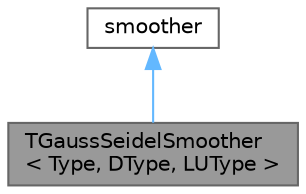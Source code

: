 digraph "TGaussSeidelSmoother&lt; Type, DType, LUType &gt;"
{
 // LATEX_PDF_SIZE
  bgcolor="transparent";
  edge [fontname=Helvetica,fontsize=10,labelfontname=Helvetica,labelfontsize=10];
  node [fontname=Helvetica,fontsize=10,shape=box,height=0.2,width=0.4];
  Node1 [id="Node000001",label="TGaussSeidelSmoother\l\< Type, DType, LUType \>",height=0.2,width=0.4,color="gray40", fillcolor="grey60", style="filled", fontcolor="black",tooltip="Foam::TGaussSeidelSmoother."];
  Node2 -> Node1 [id="edge1_Node000001_Node000002",dir="back",color="steelblue1",style="solid",tooltip=" "];
  Node2 [id="Node000002",label="smoother",height=0.2,width=0.4,color="gray40", fillcolor="white", style="filled",URL="$classFoam_1_1LduMatrix_1_1smoother.html",tooltip=" "];
}
